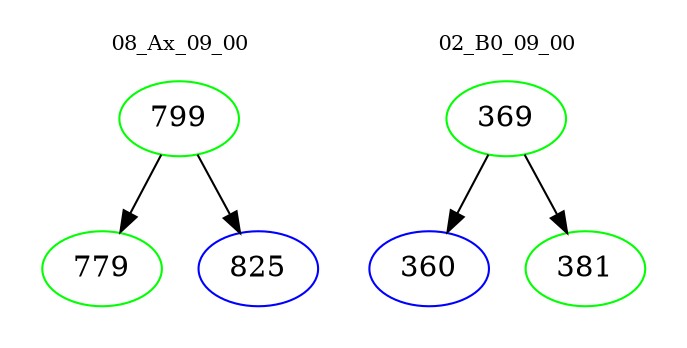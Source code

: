 digraph{
subgraph cluster_0 {
color = white
label = "08_Ax_09_00";
fontsize=10;
T0_799 [label="799", color="green"]
T0_799 -> T0_779 [color="black"]
T0_779 [label="779", color="green"]
T0_799 -> T0_825 [color="black"]
T0_825 [label="825", color="blue"]
}
subgraph cluster_1 {
color = white
label = "02_B0_09_00";
fontsize=10;
T1_369 [label="369", color="green"]
T1_369 -> T1_360 [color="black"]
T1_360 [label="360", color="blue"]
T1_369 -> T1_381 [color="black"]
T1_381 [label="381", color="green"]
}
}

